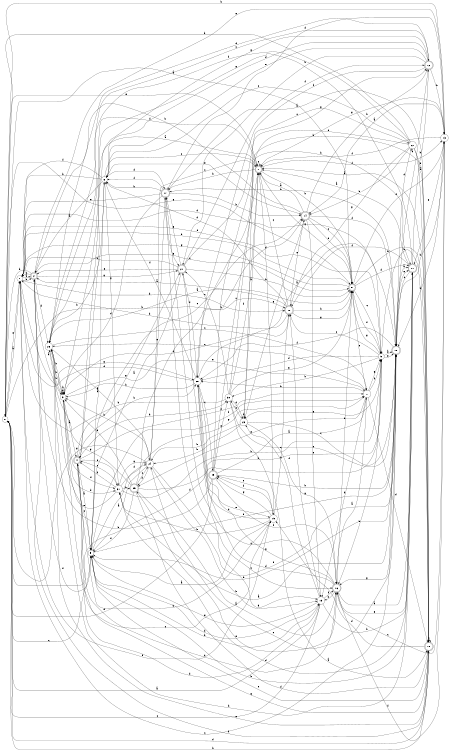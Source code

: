 digraph n26_6 {
__start0 [label="" shape="none"];

rankdir=LR;
size="8,5";

s0 [style="filled", color="black", fillcolor="white" shape="circle", label="0"];
s1 [style="filled", color="black", fillcolor="white" shape="circle", label="1"];
s2 [style="rounded,filled", color="black", fillcolor="white" shape="doublecircle", label="2"];
s3 [style="filled", color="black", fillcolor="white" shape="circle", label="3"];
s4 [style="rounded,filled", color="black", fillcolor="white" shape="doublecircle", label="4"];
s5 [style="filled", color="black", fillcolor="white" shape="circle", label="5"];
s6 [style="filled", color="black", fillcolor="white" shape="circle", label="6"];
s7 [style="rounded,filled", color="black", fillcolor="white" shape="doublecircle", label="7"];
s8 [style="rounded,filled", color="black", fillcolor="white" shape="doublecircle", label="8"];
s9 [style="filled", color="black", fillcolor="white" shape="circle", label="9"];
s10 [style="rounded,filled", color="black", fillcolor="white" shape="doublecircle", label="10"];
s11 [style="rounded,filled", color="black", fillcolor="white" shape="doublecircle", label="11"];
s12 [style="rounded,filled", color="black", fillcolor="white" shape="doublecircle", label="12"];
s13 [style="filled", color="black", fillcolor="white" shape="circle", label="13"];
s14 [style="rounded,filled", color="black", fillcolor="white" shape="doublecircle", label="14"];
s15 [style="filled", color="black", fillcolor="white" shape="circle", label="15"];
s16 [style="rounded,filled", color="black", fillcolor="white" shape="doublecircle", label="16"];
s17 [style="rounded,filled", color="black", fillcolor="white" shape="doublecircle", label="17"];
s18 [style="rounded,filled", color="black", fillcolor="white" shape="doublecircle", label="18"];
s19 [style="filled", color="black", fillcolor="white" shape="circle", label="19"];
s20 [style="rounded,filled", color="black", fillcolor="white" shape="doublecircle", label="20"];
s21 [style="rounded,filled", color="black", fillcolor="white" shape="doublecircle", label="21"];
s22 [style="filled", color="black", fillcolor="white" shape="circle", label="22"];
s23 [style="filled", color="black", fillcolor="white" shape="circle", label="23"];
s24 [style="filled", color="black", fillcolor="white" shape="circle", label="24"];
s25 [style="rounded,filled", color="black", fillcolor="white" shape="doublecircle", label="25"];
s26 [style="filled", color="black", fillcolor="white" shape="circle", label="26"];
s27 [style="filled", color="black", fillcolor="white" shape="circle", label="27"];
s28 [style="filled", color="black", fillcolor="white" shape="circle", label="28"];
s29 [style="rounded,filled", color="black", fillcolor="white" shape="doublecircle", label="29"];
s30 [style="filled", color="black", fillcolor="white" shape="circle", label="30"];
s31 [style="filled", color="black", fillcolor="white" shape="circle", label="31"];
s0 -> s1 [label="a"];
s0 -> s13 [label="b"];
s0 -> s5 [label="c"];
s0 -> s18 [label="d"];
s0 -> s1 [label="e"];
s0 -> s9 [label="f"];
s0 -> s8 [label="g"];
s0 -> s20 [label="h"];
s1 -> s2 [label="a"];
s1 -> s20 [label="b"];
s1 -> s10 [label="c"];
s1 -> s9 [label="d"];
s1 -> s9 [label="e"];
s1 -> s19 [label="f"];
s1 -> s28 [label="g"];
s1 -> s2 [label="h"];
s2 -> s3 [label="a"];
s2 -> s0 [label="b"];
s2 -> s8 [label="c"];
s2 -> s26 [label="d"];
s2 -> s13 [label="e"];
s2 -> s5 [label="f"];
s2 -> s21 [label="g"];
s2 -> s1 [label="h"];
s3 -> s4 [label="a"];
s3 -> s26 [label="b"];
s3 -> s19 [label="c"];
s3 -> s31 [label="d"];
s3 -> s27 [label="e"];
s3 -> s31 [label="f"];
s3 -> s3 [label="g"];
s3 -> s3 [label="h"];
s4 -> s5 [label="a"];
s4 -> s28 [label="b"];
s4 -> s5 [label="c"];
s4 -> s16 [label="d"];
s4 -> s31 [label="e"];
s4 -> s27 [label="f"];
s4 -> s21 [label="g"];
s4 -> s30 [label="h"];
s5 -> s6 [label="a"];
s5 -> s11 [label="b"];
s5 -> s14 [label="c"];
s5 -> s15 [label="d"];
s5 -> s10 [label="e"];
s5 -> s27 [label="f"];
s5 -> s27 [label="g"];
s5 -> s15 [label="h"];
s6 -> s2 [label="a"];
s6 -> s1 [label="b"];
s6 -> s7 [label="c"];
s6 -> s17 [label="d"];
s6 -> s14 [label="e"];
s6 -> s1 [label="f"];
s6 -> s31 [label="g"];
s6 -> s26 [label="h"];
s7 -> s4 [label="a"];
s7 -> s8 [label="b"];
s7 -> s7 [label="c"];
s7 -> s19 [label="d"];
s7 -> s0 [label="e"];
s7 -> s13 [label="f"];
s7 -> s8 [label="g"];
s7 -> s17 [label="h"];
s8 -> s0 [label="a"];
s8 -> s1 [label="b"];
s8 -> s9 [label="c"];
s8 -> s11 [label="d"];
s8 -> s27 [label="e"];
s8 -> s13 [label="f"];
s8 -> s1 [label="g"];
s8 -> s18 [label="h"];
s9 -> s10 [label="a"];
s9 -> s30 [label="b"];
s9 -> s20 [label="c"];
s9 -> s28 [label="d"];
s9 -> s10 [label="e"];
s9 -> s8 [label="f"];
s9 -> s8 [label="g"];
s9 -> s16 [label="h"];
s10 -> s11 [label="a"];
s10 -> s17 [label="b"];
s10 -> s24 [label="c"];
s10 -> s22 [label="d"];
s10 -> s11 [label="e"];
s10 -> s28 [label="f"];
s10 -> s16 [label="g"];
s10 -> s5 [label="h"];
s11 -> s7 [label="a"];
s11 -> s12 [label="b"];
s11 -> s10 [label="c"];
s11 -> s31 [label="d"];
s11 -> s16 [label="e"];
s11 -> s20 [label="f"];
s11 -> s3 [label="g"];
s11 -> s26 [label="h"];
s12 -> s10 [label="a"];
s12 -> s13 [label="b"];
s12 -> s26 [label="c"];
s12 -> s6 [label="d"];
s12 -> s6 [label="e"];
s12 -> s28 [label="f"];
s12 -> s4 [label="g"];
s12 -> s21 [label="h"];
s13 -> s14 [label="a"];
s13 -> s10 [label="b"];
s13 -> s16 [label="c"];
s13 -> s17 [label="d"];
s13 -> s11 [label="e"];
s13 -> s7 [label="f"];
s13 -> s7 [label="g"];
s13 -> s10 [label="h"];
s14 -> s7 [label="a"];
s14 -> s2 [label="b"];
s14 -> s8 [label="c"];
s14 -> s8 [label="d"];
s14 -> s15 [label="e"];
s14 -> s10 [label="f"];
s14 -> s23 [label="g"];
s14 -> s12 [label="h"];
s15 -> s0 [label="a"];
s15 -> s11 [label="b"];
s15 -> s0 [label="c"];
s15 -> s3 [label="d"];
s15 -> s5 [label="e"];
s15 -> s16 [label="f"];
s15 -> s20 [label="g"];
s15 -> s23 [label="h"];
s16 -> s11 [label="a"];
s16 -> s8 [label="b"];
s16 -> s17 [label="c"];
s16 -> s28 [label="d"];
s16 -> s25 [label="e"];
s16 -> s13 [label="f"];
s16 -> s28 [label="g"];
s16 -> s15 [label="h"];
s17 -> s18 [label="a"];
s17 -> s14 [label="b"];
s17 -> s16 [label="c"];
s17 -> s3 [label="d"];
s17 -> s1 [label="e"];
s17 -> s6 [label="f"];
s17 -> s21 [label="g"];
s17 -> s6 [label="h"];
s18 -> s7 [label="a"];
s18 -> s9 [label="b"];
s18 -> s18 [label="c"];
s18 -> s19 [label="d"];
s18 -> s5 [label="e"];
s18 -> s2 [label="f"];
s18 -> s4 [label="g"];
s18 -> s0 [label="h"];
s19 -> s5 [label="a"];
s19 -> s4 [label="b"];
s19 -> s20 [label="c"];
s19 -> s21 [label="d"];
s19 -> s29 [label="e"];
s19 -> s29 [label="f"];
s19 -> s29 [label="g"];
s19 -> s31 [label="h"];
s20 -> s2 [label="a"];
s20 -> s1 [label="b"];
s20 -> s7 [label="c"];
s20 -> s6 [label="d"];
s20 -> s14 [label="e"];
s20 -> s3 [label="f"];
s20 -> s8 [label="g"];
s20 -> s8 [label="h"];
s21 -> s5 [label="a"];
s21 -> s1 [label="b"];
s21 -> s22 [label="c"];
s21 -> s28 [label="d"];
s21 -> s2 [label="e"];
s21 -> s12 [label="f"];
s21 -> s17 [label="g"];
s21 -> s8 [label="h"];
s22 -> s18 [label="a"];
s22 -> s0 [label="b"];
s22 -> s6 [label="c"];
s22 -> s23 [label="d"];
s22 -> s18 [label="e"];
s22 -> s26 [label="f"];
s22 -> s20 [label="g"];
s22 -> s14 [label="h"];
s23 -> s7 [label="a"];
s23 -> s24 [label="b"];
s23 -> s10 [label="c"];
s23 -> s23 [label="d"];
s23 -> s30 [label="e"];
s23 -> s16 [label="f"];
s23 -> s9 [label="g"];
s23 -> s24 [label="h"];
s24 -> s5 [label="a"];
s24 -> s3 [label="b"];
s24 -> s7 [label="c"];
s24 -> s25 [label="d"];
s24 -> s17 [label="e"];
s24 -> s10 [label="f"];
s24 -> s0 [label="g"];
s24 -> s15 [label="h"];
s25 -> s16 [label="a"];
s25 -> s9 [label="b"];
s25 -> s24 [label="c"];
s25 -> s18 [label="d"];
s25 -> s3 [label="e"];
s25 -> s5 [label="f"];
s25 -> s26 [label="g"];
s25 -> s14 [label="h"];
s26 -> s8 [label="a"];
s26 -> s3 [label="b"];
s26 -> s27 [label="c"];
s26 -> s12 [label="d"];
s26 -> s18 [label="e"];
s26 -> s7 [label="f"];
s26 -> s24 [label="g"];
s26 -> s3 [label="h"];
s27 -> s16 [label="a"];
s27 -> s28 [label="b"];
s27 -> s26 [label="c"];
s27 -> s18 [label="d"];
s27 -> s25 [label="e"];
s27 -> s9 [label="f"];
s27 -> s9 [label="g"];
s27 -> s15 [label="h"];
s28 -> s10 [label="a"];
s28 -> s18 [label="b"];
s28 -> s29 [label="c"];
s28 -> s1 [label="d"];
s28 -> s19 [label="e"];
s28 -> s6 [label="f"];
s28 -> s15 [label="g"];
s28 -> s3 [label="h"];
s29 -> s27 [label="a"];
s29 -> s10 [label="b"];
s29 -> s7 [label="c"];
s29 -> s0 [label="d"];
s29 -> s30 [label="e"];
s29 -> s16 [label="f"];
s29 -> s12 [label="g"];
s29 -> s2 [label="h"];
s30 -> s18 [label="a"];
s30 -> s11 [label="b"];
s30 -> s21 [label="c"];
s30 -> s23 [label="d"];
s30 -> s10 [label="e"];
s30 -> s7 [label="f"];
s30 -> s8 [label="g"];
s30 -> s1 [label="h"];
s31 -> s10 [label="a"];
s31 -> s9 [label="b"];
s31 -> s4 [label="c"];
s31 -> s24 [label="d"];
s31 -> s26 [label="e"];
s31 -> s4 [label="f"];
s31 -> s24 [label="g"];
s31 -> s25 [label="h"];

}
